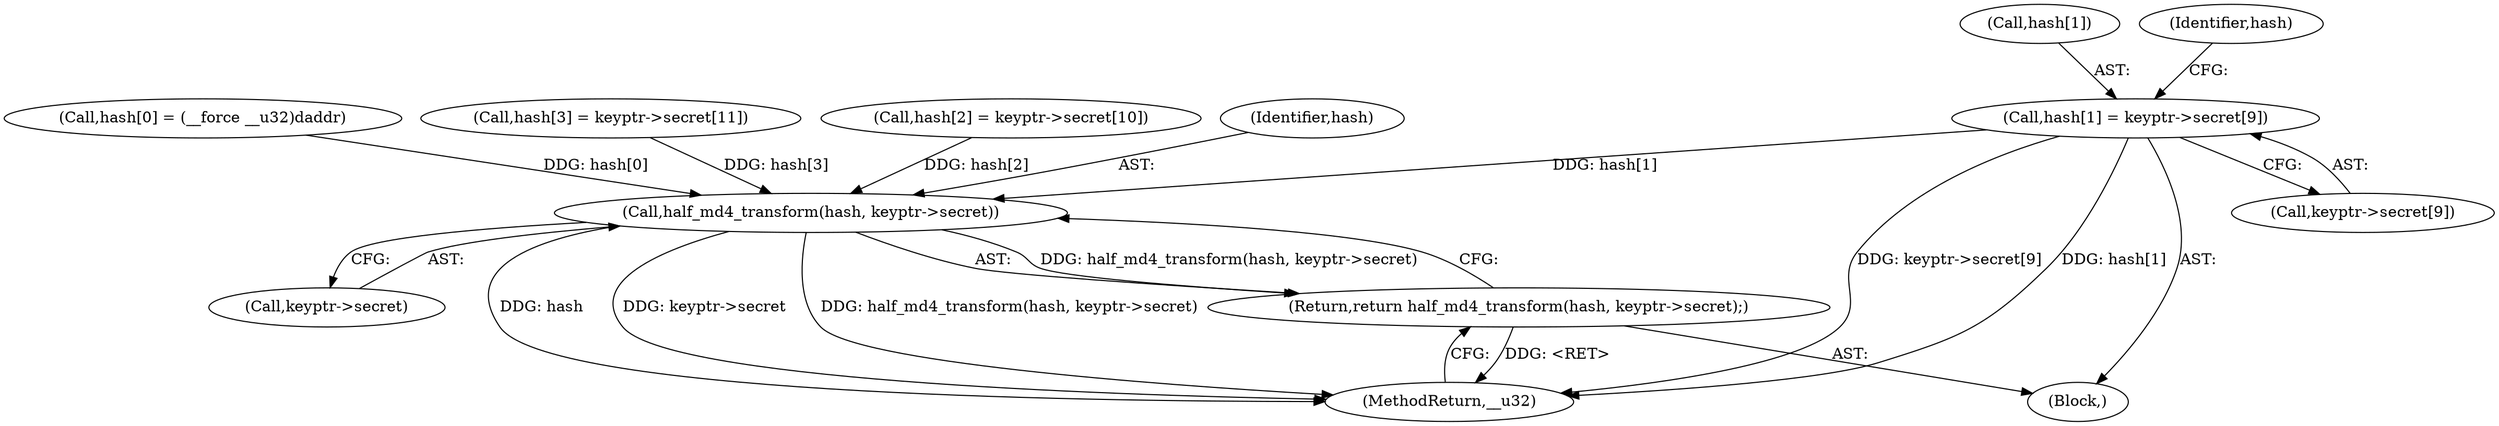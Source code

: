 digraph "1_linux_6e5714eaf77d79ae1c8b47e3e040ff5411b717ec_3@array" {
"1000116" [label="(Call,hash[1] = keyptr->secret[9])"];
"1000144" [label="(Call,half_md4_transform(hash, keyptr->secret))"];
"1000143" [label="(Return,return half_md4_transform(hash, keyptr->secret);)"];
"1000109" [label="(Call,hash[0] = (__force __u32)daddr)"];
"1000117" [label="(Call,hash[1])"];
"1000149" [label="(MethodReturn,__u32)"];
"1000143" [label="(Return,return half_md4_transform(hash, keyptr->secret);)"];
"1000144" [label="(Call,half_md4_transform(hash, keyptr->secret))"];
"1000120" [label="(Call,keyptr->secret[9])"];
"1000134" [label="(Call,hash[3] = keyptr->secret[11])"];
"1000125" [label="(Call,hash[2] = keyptr->secret[10])"];
"1000127" [label="(Identifier,hash)"];
"1000116" [label="(Call,hash[1] = keyptr->secret[9])"];
"1000103" [label="(Block,)"];
"1000146" [label="(Call,keyptr->secret)"];
"1000145" [label="(Identifier,hash)"];
"1000116" -> "1000103"  [label="AST: "];
"1000116" -> "1000120"  [label="CFG: "];
"1000117" -> "1000116"  [label="AST: "];
"1000120" -> "1000116"  [label="AST: "];
"1000127" -> "1000116"  [label="CFG: "];
"1000116" -> "1000149"  [label="DDG: hash[1]"];
"1000116" -> "1000149"  [label="DDG: keyptr->secret[9]"];
"1000116" -> "1000144"  [label="DDG: hash[1]"];
"1000144" -> "1000143"  [label="AST: "];
"1000144" -> "1000146"  [label="CFG: "];
"1000145" -> "1000144"  [label="AST: "];
"1000146" -> "1000144"  [label="AST: "];
"1000143" -> "1000144"  [label="CFG: "];
"1000144" -> "1000149"  [label="DDG: hash"];
"1000144" -> "1000149"  [label="DDG: keyptr->secret"];
"1000144" -> "1000149"  [label="DDG: half_md4_transform(hash, keyptr->secret)"];
"1000144" -> "1000143"  [label="DDG: half_md4_transform(hash, keyptr->secret)"];
"1000125" -> "1000144"  [label="DDG: hash[2]"];
"1000134" -> "1000144"  [label="DDG: hash[3]"];
"1000109" -> "1000144"  [label="DDG: hash[0]"];
"1000143" -> "1000103"  [label="AST: "];
"1000149" -> "1000143"  [label="CFG: "];
"1000143" -> "1000149"  [label="DDG: <RET>"];
}
